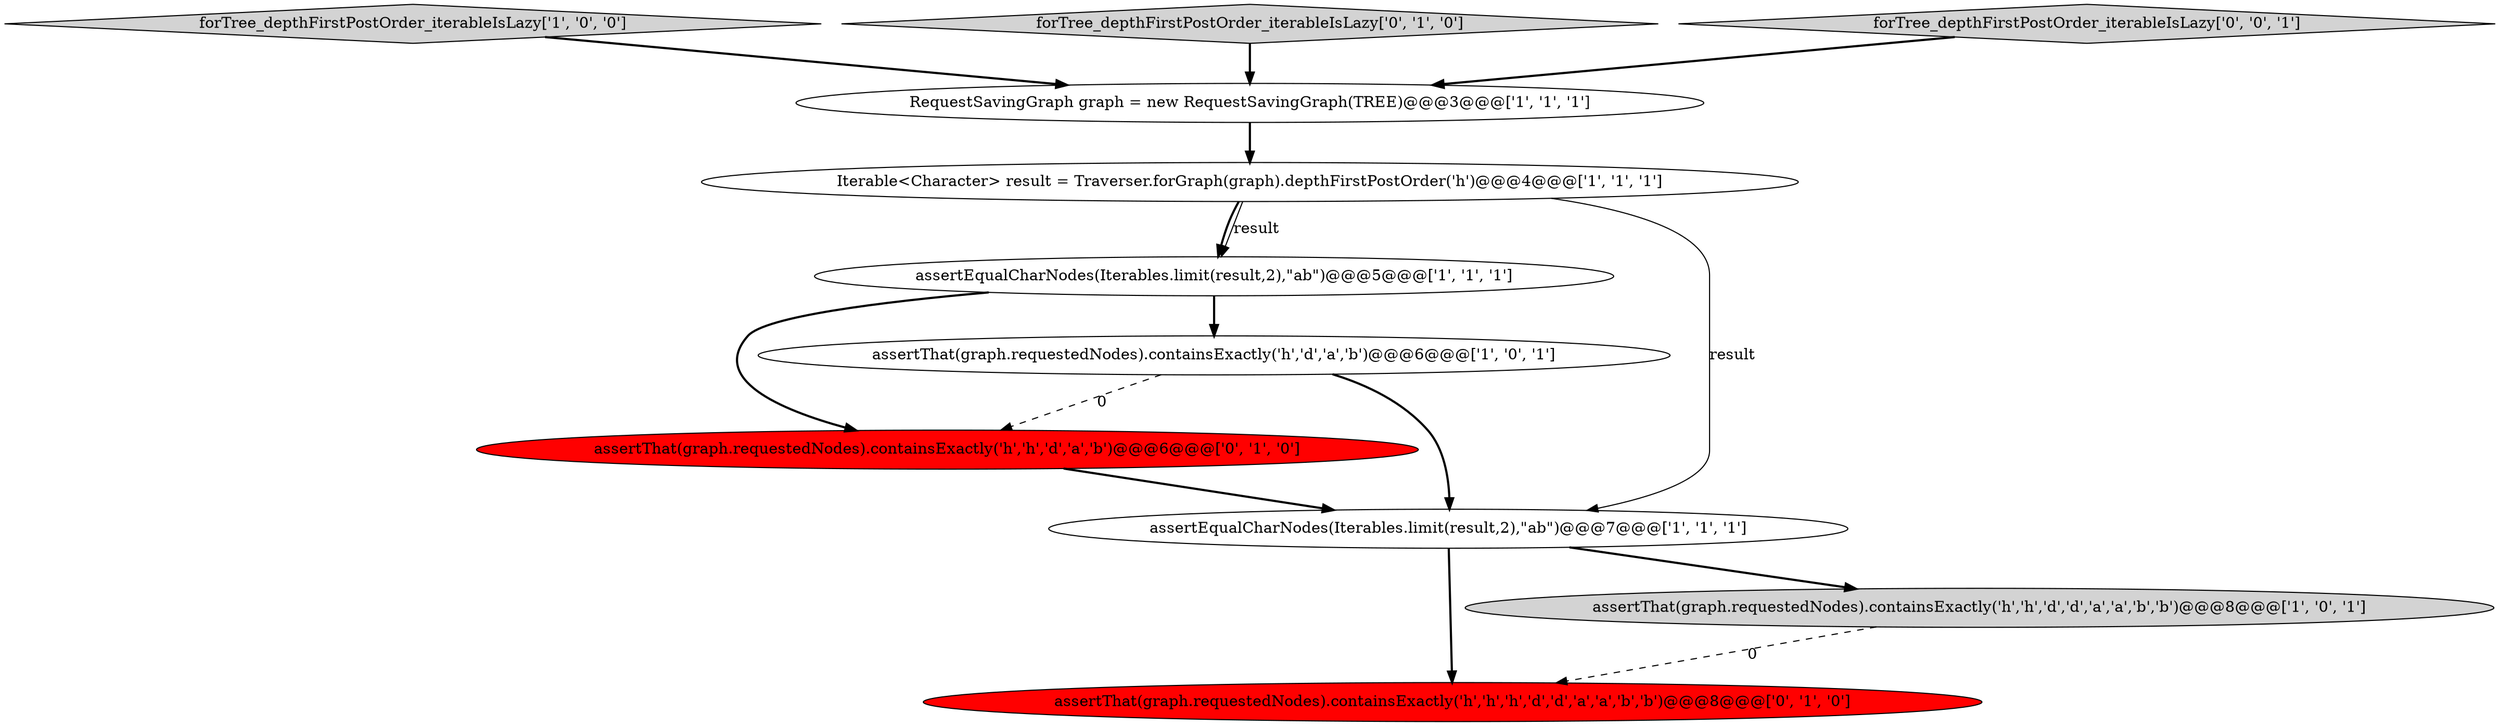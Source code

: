 digraph {
3 [style = filled, label = "assertEqualCharNodes(Iterables.limit(result,2),\"ab\")@@@5@@@['1', '1', '1']", fillcolor = white, shape = ellipse image = "AAA0AAABBB1BBB"];
2 [style = filled, label = "forTree_depthFirstPostOrder_iterableIsLazy['1', '0', '0']", fillcolor = lightgray, shape = diamond image = "AAA0AAABBB1BBB"];
9 [style = filled, label = "assertThat(graph.requestedNodes).containsExactly('h','h','d','a','b')@@@6@@@['0', '1', '0']", fillcolor = red, shape = ellipse image = "AAA1AAABBB2BBB"];
6 [style = filled, label = "assertEqualCharNodes(Iterables.limit(result,2),\"ab\")@@@7@@@['1', '1', '1']", fillcolor = white, shape = ellipse image = "AAA0AAABBB1BBB"];
7 [style = filled, label = "forTree_depthFirstPostOrder_iterableIsLazy['0', '1', '0']", fillcolor = lightgray, shape = diamond image = "AAA0AAABBB2BBB"];
8 [style = filled, label = "assertThat(graph.requestedNodes).containsExactly('h','h','h','d','d','a','a','b','b')@@@8@@@['0', '1', '0']", fillcolor = red, shape = ellipse image = "AAA1AAABBB2BBB"];
10 [style = filled, label = "forTree_depthFirstPostOrder_iterableIsLazy['0', '0', '1']", fillcolor = lightgray, shape = diamond image = "AAA0AAABBB3BBB"];
5 [style = filled, label = "Iterable<Character> result = Traverser.forGraph(graph).depthFirstPostOrder('h')@@@4@@@['1', '1', '1']", fillcolor = white, shape = ellipse image = "AAA0AAABBB1BBB"];
4 [style = filled, label = "assertThat(graph.requestedNodes).containsExactly('h','h','d','d','a','a','b','b')@@@8@@@['1', '0', '1']", fillcolor = lightgray, shape = ellipse image = "AAA0AAABBB1BBB"];
1 [style = filled, label = "assertThat(graph.requestedNodes).containsExactly('h','d','a','b')@@@6@@@['1', '0', '1']", fillcolor = white, shape = ellipse image = "AAA0AAABBB1BBB"];
0 [style = filled, label = "RequestSavingGraph graph = new RequestSavingGraph(TREE)@@@3@@@['1', '1', '1']", fillcolor = white, shape = ellipse image = "AAA0AAABBB1BBB"];
5->3 [style = bold, label=""];
3->9 [style = bold, label=""];
6->4 [style = bold, label=""];
5->3 [style = solid, label="result"];
1->9 [style = dashed, label="0"];
2->0 [style = bold, label=""];
1->6 [style = bold, label=""];
7->0 [style = bold, label=""];
4->8 [style = dashed, label="0"];
3->1 [style = bold, label=""];
5->6 [style = solid, label="result"];
10->0 [style = bold, label=""];
6->8 [style = bold, label=""];
9->6 [style = bold, label=""];
0->5 [style = bold, label=""];
}

